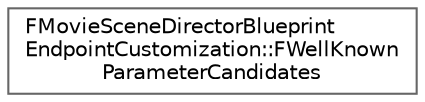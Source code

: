 digraph "Graphical Class Hierarchy"
{
 // INTERACTIVE_SVG=YES
 // LATEX_PDF_SIZE
  bgcolor="transparent";
  edge [fontname=Helvetica,fontsize=10,labelfontname=Helvetica,labelfontsize=10];
  node [fontname=Helvetica,fontsize=10,shape=box,height=0.2,width=0.4];
  rankdir="LR";
  Node0 [id="Node000000",label="FMovieSceneDirectorBlueprint\lEndpointCustomization::FWellKnown\lParameterCandidates",height=0.2,width=0.4,color="grey40", fillcolor="white", style="filled",URL="$dd/d60/structFMovieSceneDirectorBlueprintEndpointCustomization_1_1FWellKnownParameterCandidates.html",tooltip="Structure specifying candidate pins for a given \"well-known parameter\"."];
}
